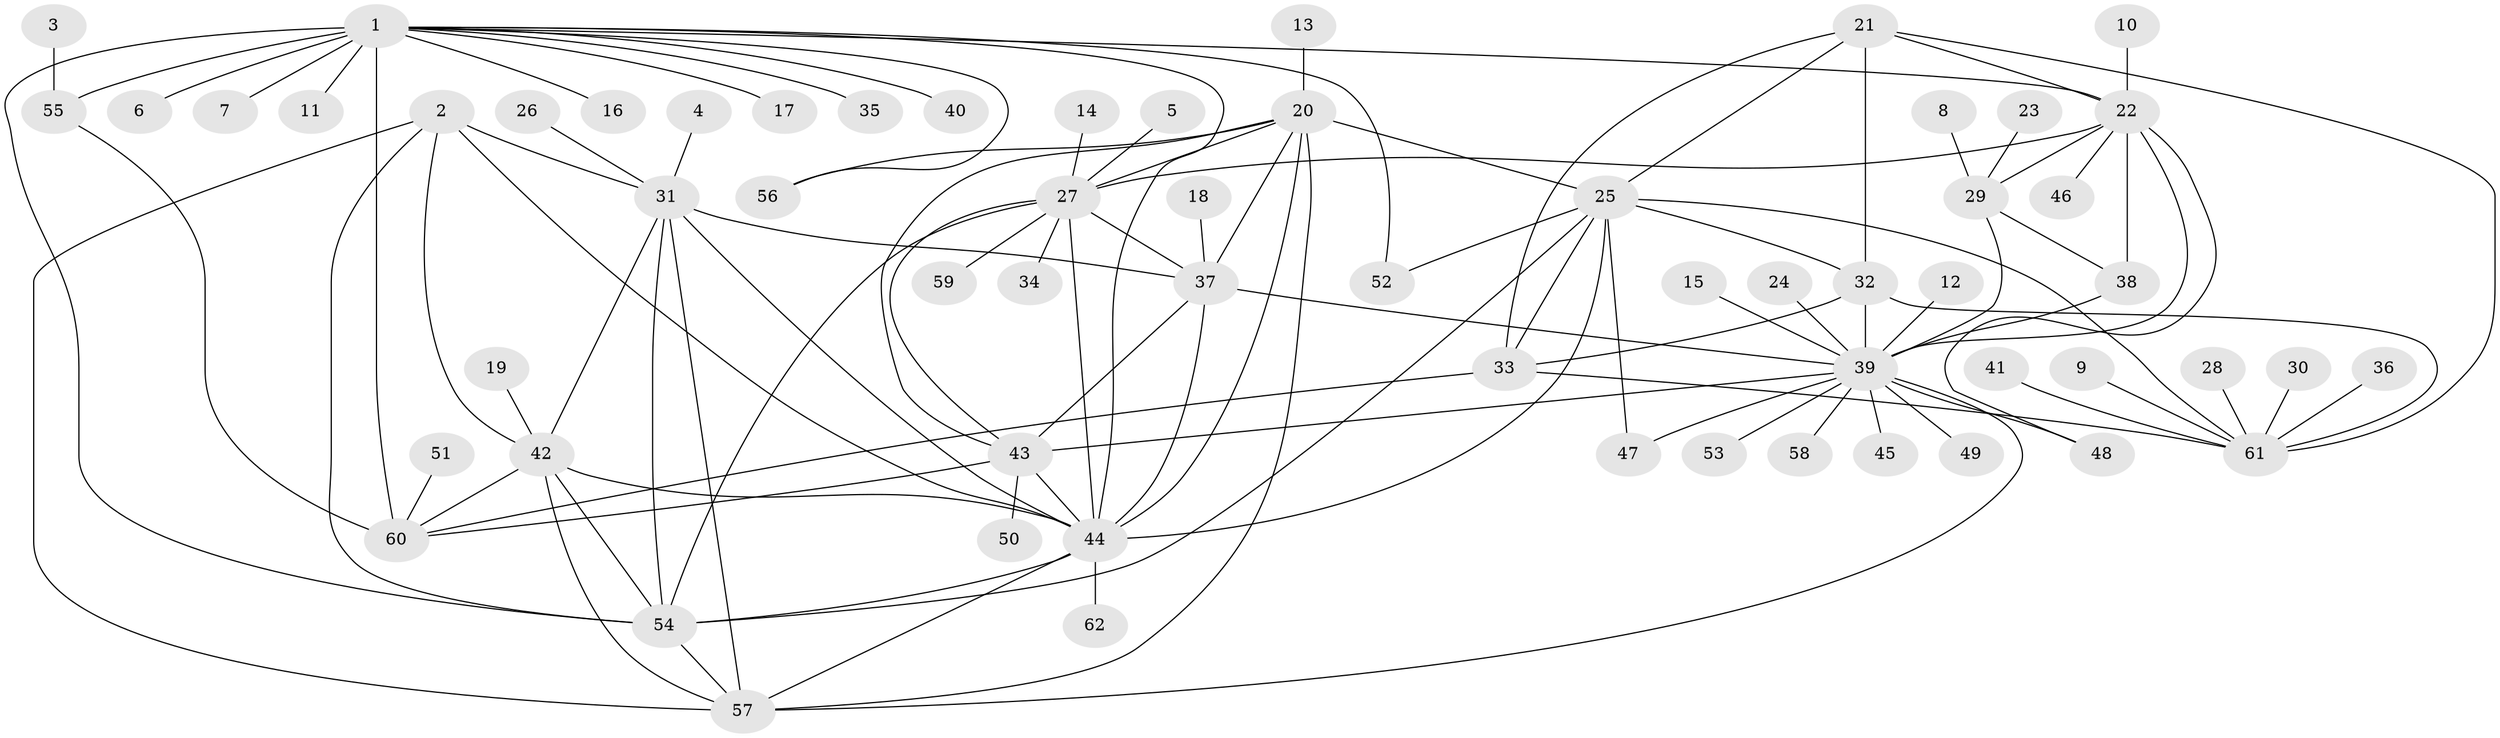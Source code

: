 // original degree distribution, {8: 0.02459016393442623, 7: 0.040983606557377046, 10: 0.03278688524590164, 11: 0.01639344262295082, 5: 0.02459016393442623, 12: 0.00819672131147541, 6: 0.03278688524590164, 18: 0.00819672131147541, 9: 0.04918032786885246, 13: 0.00819672131147541, 1: 0.5409836065573771, 2: 0.1721311475409836, 3: 0.040983606557377046}
// Generated by graph-tools (version 1.1) at 2025/50/03/09/25 03:50:28]
// undirected, 62 vertices, 106 edges
graph export_dot {
graph [start="1"]
  node [color=gray90,style=filled];
  1;
  2;
  3;
  4;
  5;
  6;
  7;
  8;
  9;
  10;
  11;
  12;
  13;
  14;
  15;
  16;
  17;
  18;
  19;
  20;
  21;
  22;
  23;
  24;
  25;
  26;
  27;
  28;
  29;
  30;
  31;
  32;
  33;
  34;
  35;
  36;
  37;
  38;
  39;
  40;
  41;
  42;
  43;
  44;
  45;
  46;
  47;
  48;
  49;
  50;
  51;
  52;
  53;
  54;
  55;
  56;
  57;
  58;
  59;
  60;
  61;
  62;
  1 -- 6 [weight=1.0];
  1 -- 7 [weight=1.0];
  1 -- 11 [weight=1.0];
  1 -- 16 [weight=1.0];
  1 -- 17 [weight=1.0];
  1 -- 22 [weight=1.0];
  1 -- 35 [weight=1.0];
  1 -- 40 [weight=1.0];
  1 -- 44 [weight=1.0];
  1 -- 52 [weight=1.0];
  1 -- 54 [weight=1.0];
  1 -- 55 [weight=4.0];
  1 -- 56 [weight=1.0];
  1 -- 60 [weight=4.0];
  2 -- 31 [weight=1.0];
  2 -- 42 [weight=1.0];
  2 -- 44 [weight=1.0];
  2 -- 54 [weight=1.0];
  2 -- 57 [weight=1.0];
  3 -- 55 [weight=1.0];
  4 -- 31 [weight=1.0];
  5 -- 27 [weight=1.0];
  8 -- 29 [weight=1.0];
  9 -- 61 [weight=1.0];
  10 -- 22 [weight=1.0];
  12 -- 39 [weight=1.0];
  13 -- 20 [weight=1.0];
  14 -- 27 [weight=1.0];
  15 -- 39 [weight=1.0];
  18 -- 37 [weight=1.0];
  19 -- 42 [weight=1.0];
  20 -- 25 [weight=1.0];
  20 -- 27 [weight=1.0];
  20 -- 37 [weight=2.0];
  20 -- 43 [weight=1.0];
  20 -- 44 [weight=1.0];
  20 -- 56 [weight=1.0];
  20 -- 57 [weight=1.0];
  21 -- 22 [weight=1.0];
  21 -- 25 [weight=2.0];
  21 -- 32 [weight=2.0];
  21 -- 33 [weight=2.0];
  21 -- 61 [weight=2.0];
  22 -- 27 [weight=1.0];
  22 -- 29 [weight=2.0];
  22 -- 38 [weight=4.0];
  22 -- 39 [weight=2.0];
  22 -- 46 [weight=1.0];
  22 -- 48 [weight=1.0];
  23 -- 29 [weight=1.0];
  24 -- 39 [weight=1.0];
  25 -- 32 [weight=1.0];
  25 -- 33 [weight=1.0];
  25 -- 44 [weight=1.0];
  25 -- 47 [weight=1.0];
  25 -- 52 [weight=1.0];
  25 -- 54 [weight=1.0];
  25 -- 61 [weight=1.0];
  26 -- 31 [weight=1.0];
  27 -- 34 [weight=1.0];
  27 -- 37 [weight=2.0];
  27 -- 43 [weight=1.0];
  27 -- 44 [weight=1.0];
  27 -- 54 [weight=1.0];
  27 -- 59 [weight=1.0];
  28 -- 61 [weight=1.0];
  29 -- 38 [weight=2.0];
  29 -- 39 [weight=1.0];
  30 -- 61 [weight=1.0];
  31 -- 37 [weight=1.0];
  31 -- 42 [weight=1.0];
  31 -- 44 [weight=1.0];
  31 -- 54 [weight=1.0];
  31 -- 57 [weight=1.0];
  32 -- 33 [weight=1.0];
  32 -- 39 [weight=1.0];
  32 -- 61 [weight=1.0];
  33 -- 60 [weight=1.0];
  33 -- 61 [weight=1.0];
  36 -- 61 [weight=1.0];
  37 -- 39 [weight=1.0];
  37 -- 43 [weight=2.0];
  37 -- 44 [weight=2.0];
  38 -- 39 [weight=2.0];
  39 -- 43 [weight=1.0];
  39 -- 45 [weight=1.0];
  39 -- 47 [weight=1.0];
  39 -- 48 [weight=1.0];
  39 -- 49 [weight=1.0];
  39 -- 53 [weight=1.0];
  39 -- 57 [weight=1.0];
  39 -- 58 [weight=1.0];
  41 -- 61 [weight=1.0];
  42 -- 44 [weight=1.0];
  42 -- 54 [weight=1.0];
  42 -- 57 [weight=1.0];
  42 -- 60 [weight=1.0];
  43 -- 44 [weight=1.0];
  43 -- 50 [weight=1.0];
  43 -- 60 [weight=1.0];
  44 -- 54 [weight=1.0];
  44 -- 57 [weight=1.0];
  44 -- 62 [weight=1.0];
  51 -- 60 [weight=1.0];
  54 -- 57 [weight=1.0];
  55 -- 60 [weight=1.0];
}

